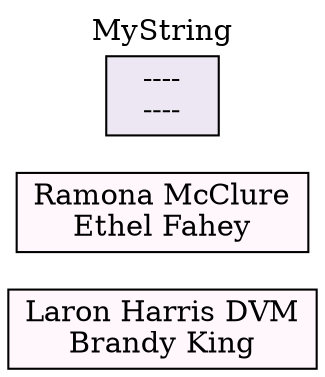 digraph 
  {
    label = "MyString";
    rankdir = LR;
    labelloc="t";
    node [ shape = box, colorscheme = pubu8, style = filled ];
    edge [ arrowhead=none, arrowtail=none, style=bold ];
    1                    [ label = "Laron Harris DVM\nBrandy King",fillcolor = 1 ];
    2                    [ label = "Ramona McClure\nEthel Fahey",fillcolor = 1 ];
    3                    [ label = "----\n----",fillcolor = 2 ];
  }
